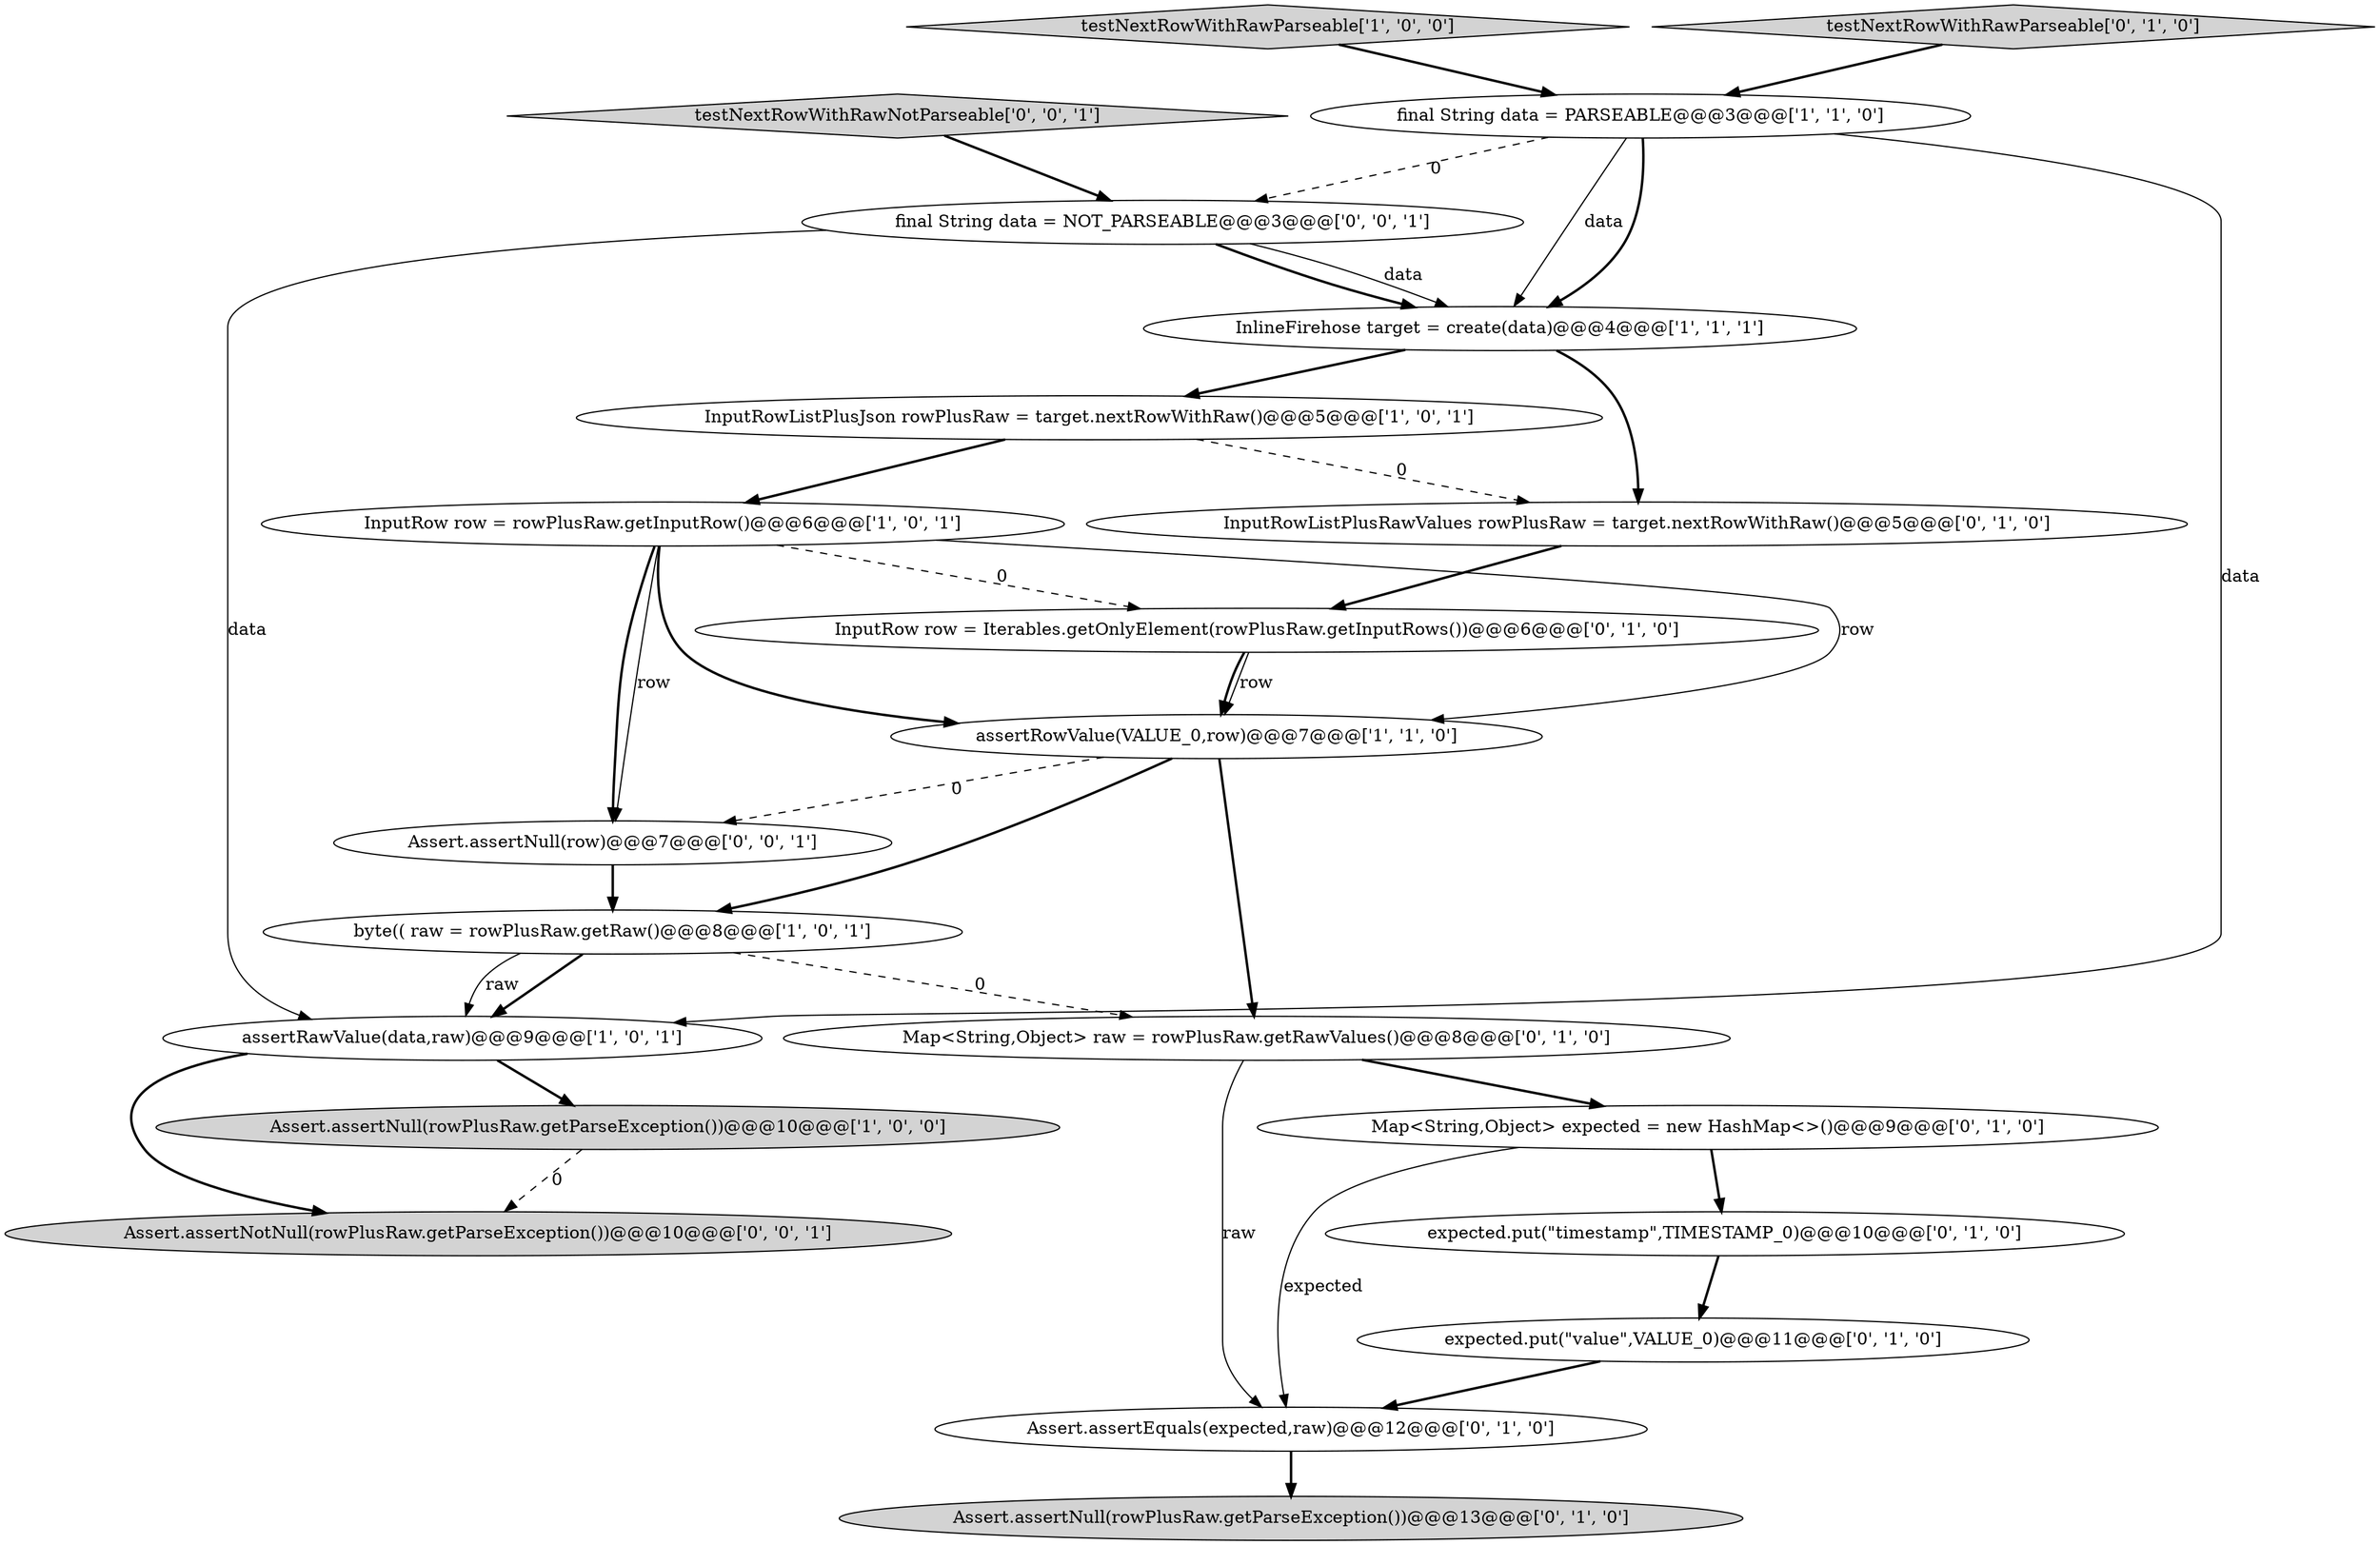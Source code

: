 digraph {
7 [style = filled, label = "testNextRowWithRawParseable['1', '0', '0']", fillcolor = lightgray, shape = diamond image = "AAA0AAABBB1BBB"];
17 [style = filled, label = "InputRow row = Iterables.getOnlyElement(rowPlusRaw.getInputRows())@@@6@@@['0', '1', '0']", fillcolor = white, shape = ellipse image = "AAA1AAABBB2BBB"];
2 [style = filled, label = "assertRowValue(VALUE_0,row)@@@7@@@['1', '1', '0']", fillcolor = white, shape = ellipse image = "AAA0AAABBB1BBB"];
16 [style = filled, label = "Assert.assertNull(rowPlusRaw.getParseException())@@@13@@@['0', '1', '0']", fillcolor = lightgray, shape = ellipse image = "AAA0AAABBB2BBB"];
12 [style = filled, label = "expected.put(\"timestamp\",TIMESTAMP_0)@@@10@@@['0', '1', '0']", fillcolor = white, shape = ellipse image = "AAA1AAABBB2BBB"];
8 [style = filled, label = "InputRow row = rowPlusRaw.getInputRow()@@@6@@@['1', '0', '1']", fillcolor = white, shape = ellipse image = "AAA0AAABBB1BBB"];
11 [style = filled, label = "Map<String,Object> raw = rowPlusRaw.getRawValues()@@@8@@@['0', '1', '0']", fillcolor = white, shape = ellipse image = "AAA1AAABBB2BBB"];
21 [style = filled, label = "Assert.assertNull(row)@@@7@@@['0', '0', '1']", fillcolor = white, shape = ellipse image = "AAA0AAABBB3BBB"];
14 [style = filled, label = "InputRowListPlusRawValues rowPlusRaw = target.nextRowWithRaw()@@@5@@@['0', '1', '0']", fillcolor = white, shape = ellipse image = "AAA1AAABBB2BBB"];
18 [style = filled, label = "final String data = NOT_PARSEABLE@@@3@@@['0', '0', '1']", fillcolor = white, shape = ellipse image = "AAA0AAABBB3BBB"];
20 [style = filled, label = "testNextRowWithRawNotParseable['0', '0', '1']", fillcolor = lightgray, shape = diamond image = "AAA0AAABBB3BBB"];
9 [style = filled, label = "Assert.assertEquals(expected,raw)@@@12@@@['0', '1', '0']", fillcolor = white, shape = ellipse image = "AAA1AAABBB2BBB"];
13 [style = filled, label = "testNextRowWithRawParseable['0', '1', '0']", fillcolor = lightgray, shape = diamond image = "AAA0AAABBB2BBB"];
3 [style = filled, label = "final String data = PARSEABLE@@@3@@@['1', '1', '0']", fillcolor = white, shape = ellipse image = "AAA0AAABBB1BBB"];
4 [style = filled, label = "InputRowListPlusJson rowPlusRaw = target.nextRowWithRaw()@@@5@@@['1', '0', '1']", fillcolor = white, shape = ellipse image = "AAA0AAABBB1BBB"];
0 [style = filled, label = "byte(( raw = rowPlusRaw.getRaw()@@@8@@@['1', '0', '1']", fillcolor = white, shape = ellipse image = "AAA0AAABBB1BBB"];
10 [style = filled, label = "Map<String,Object> expected = new HashMap<>()@@@9@@@['0', '1', '0']", fillcolor = white, shape = ellipse image = "AAA0AAABBB2BBB"];
5 [style = filled, label = "InlineFirehose target = create(data)@@@4@@@['1', '1', '1']", fillcolor = white, shape = ellipse image = "AAA0AAABBB1BBB"];
1 [style = filled, label = "assertRawValue(data,raw)@@@9@@@['1', '0', '1']", fillcolor = white, shape = ellipse image = "AAA0AAABBB1BBB"];
6 [style = filled, label = "Assert.assertNull(rowPlusRaw.getParseException())@@@10@@@['1', '0', '0']", fillcolor = lightgray, shape = ellipse image = "AAA0AAABBB1BBB"];
15 [style = filled, label = "expected.put(\"value\",VALUE_0)@@@11@@@['0', '1', '0']", fillcolor = white, shape = ellipse image = "AAA1AAABBB2BBB"];
19 [style = filled, label = "Assert.assertNotNull(rowPlusRaw.getParseException())@@@10@@@['0', '0', '1']", fillcolor = lightgray, shape = ellipse image = "AAA0AAABBB3BBB"];
3->5 [style = solid, label="data"];
5->14 [style = bold, label=""];
14->17 [style = bold, label=""];
4->14 [style = dashed, label="0"];
15->9 [style = bold, label=""];
18->5 [style = solid, label="data"];
18->1 [style = solid, label="data"];
2->11 [style = bold, label=""];
12->15 [style = bold, label=""];
9->16 [style = bold, label=""];
20->18 [style = bold, label=""];
18->5 [style = bold, label=""];
4->8 [style = bold, label=""];
1->6 [style = bold, label=""];
17->2 [style = solid, label="row"];
8->21 [style = solid, label="row"];
0->1 [style = bold, label=""];
3->5 [style = bold, label=""];
5->4 [style = bold, label=""];
8->2 [style = solid, label="row"];
8->21 [style = bold, label=""];
10->12 [style = bold, label=""];
7->3 [style = bold, label=""];
10->9 [style = solid, label="expected"];
8->2 [style = bold, label=""];
11->10 [style = bold, label=""];
0->11 [style = dashed, label="0"];
1->19 [style = bold, label=""];
3->18 [style = dashed, label="0"];
13->3 [style = bold, label=""];
2->21 [style = dashed, label="0"];
0->1 [style = solid, label="raw"];
2->0 [style = bold, label=""];
6->19 [style = dashed, label="0"];
11->9 [style = solid, label="raw"];
21->0 [style = bold, label=""];
3->1 [style = solid, label="data"];
8->17 [style = dashed, label="0"];
17->2 [style = bold, label=""];
}

